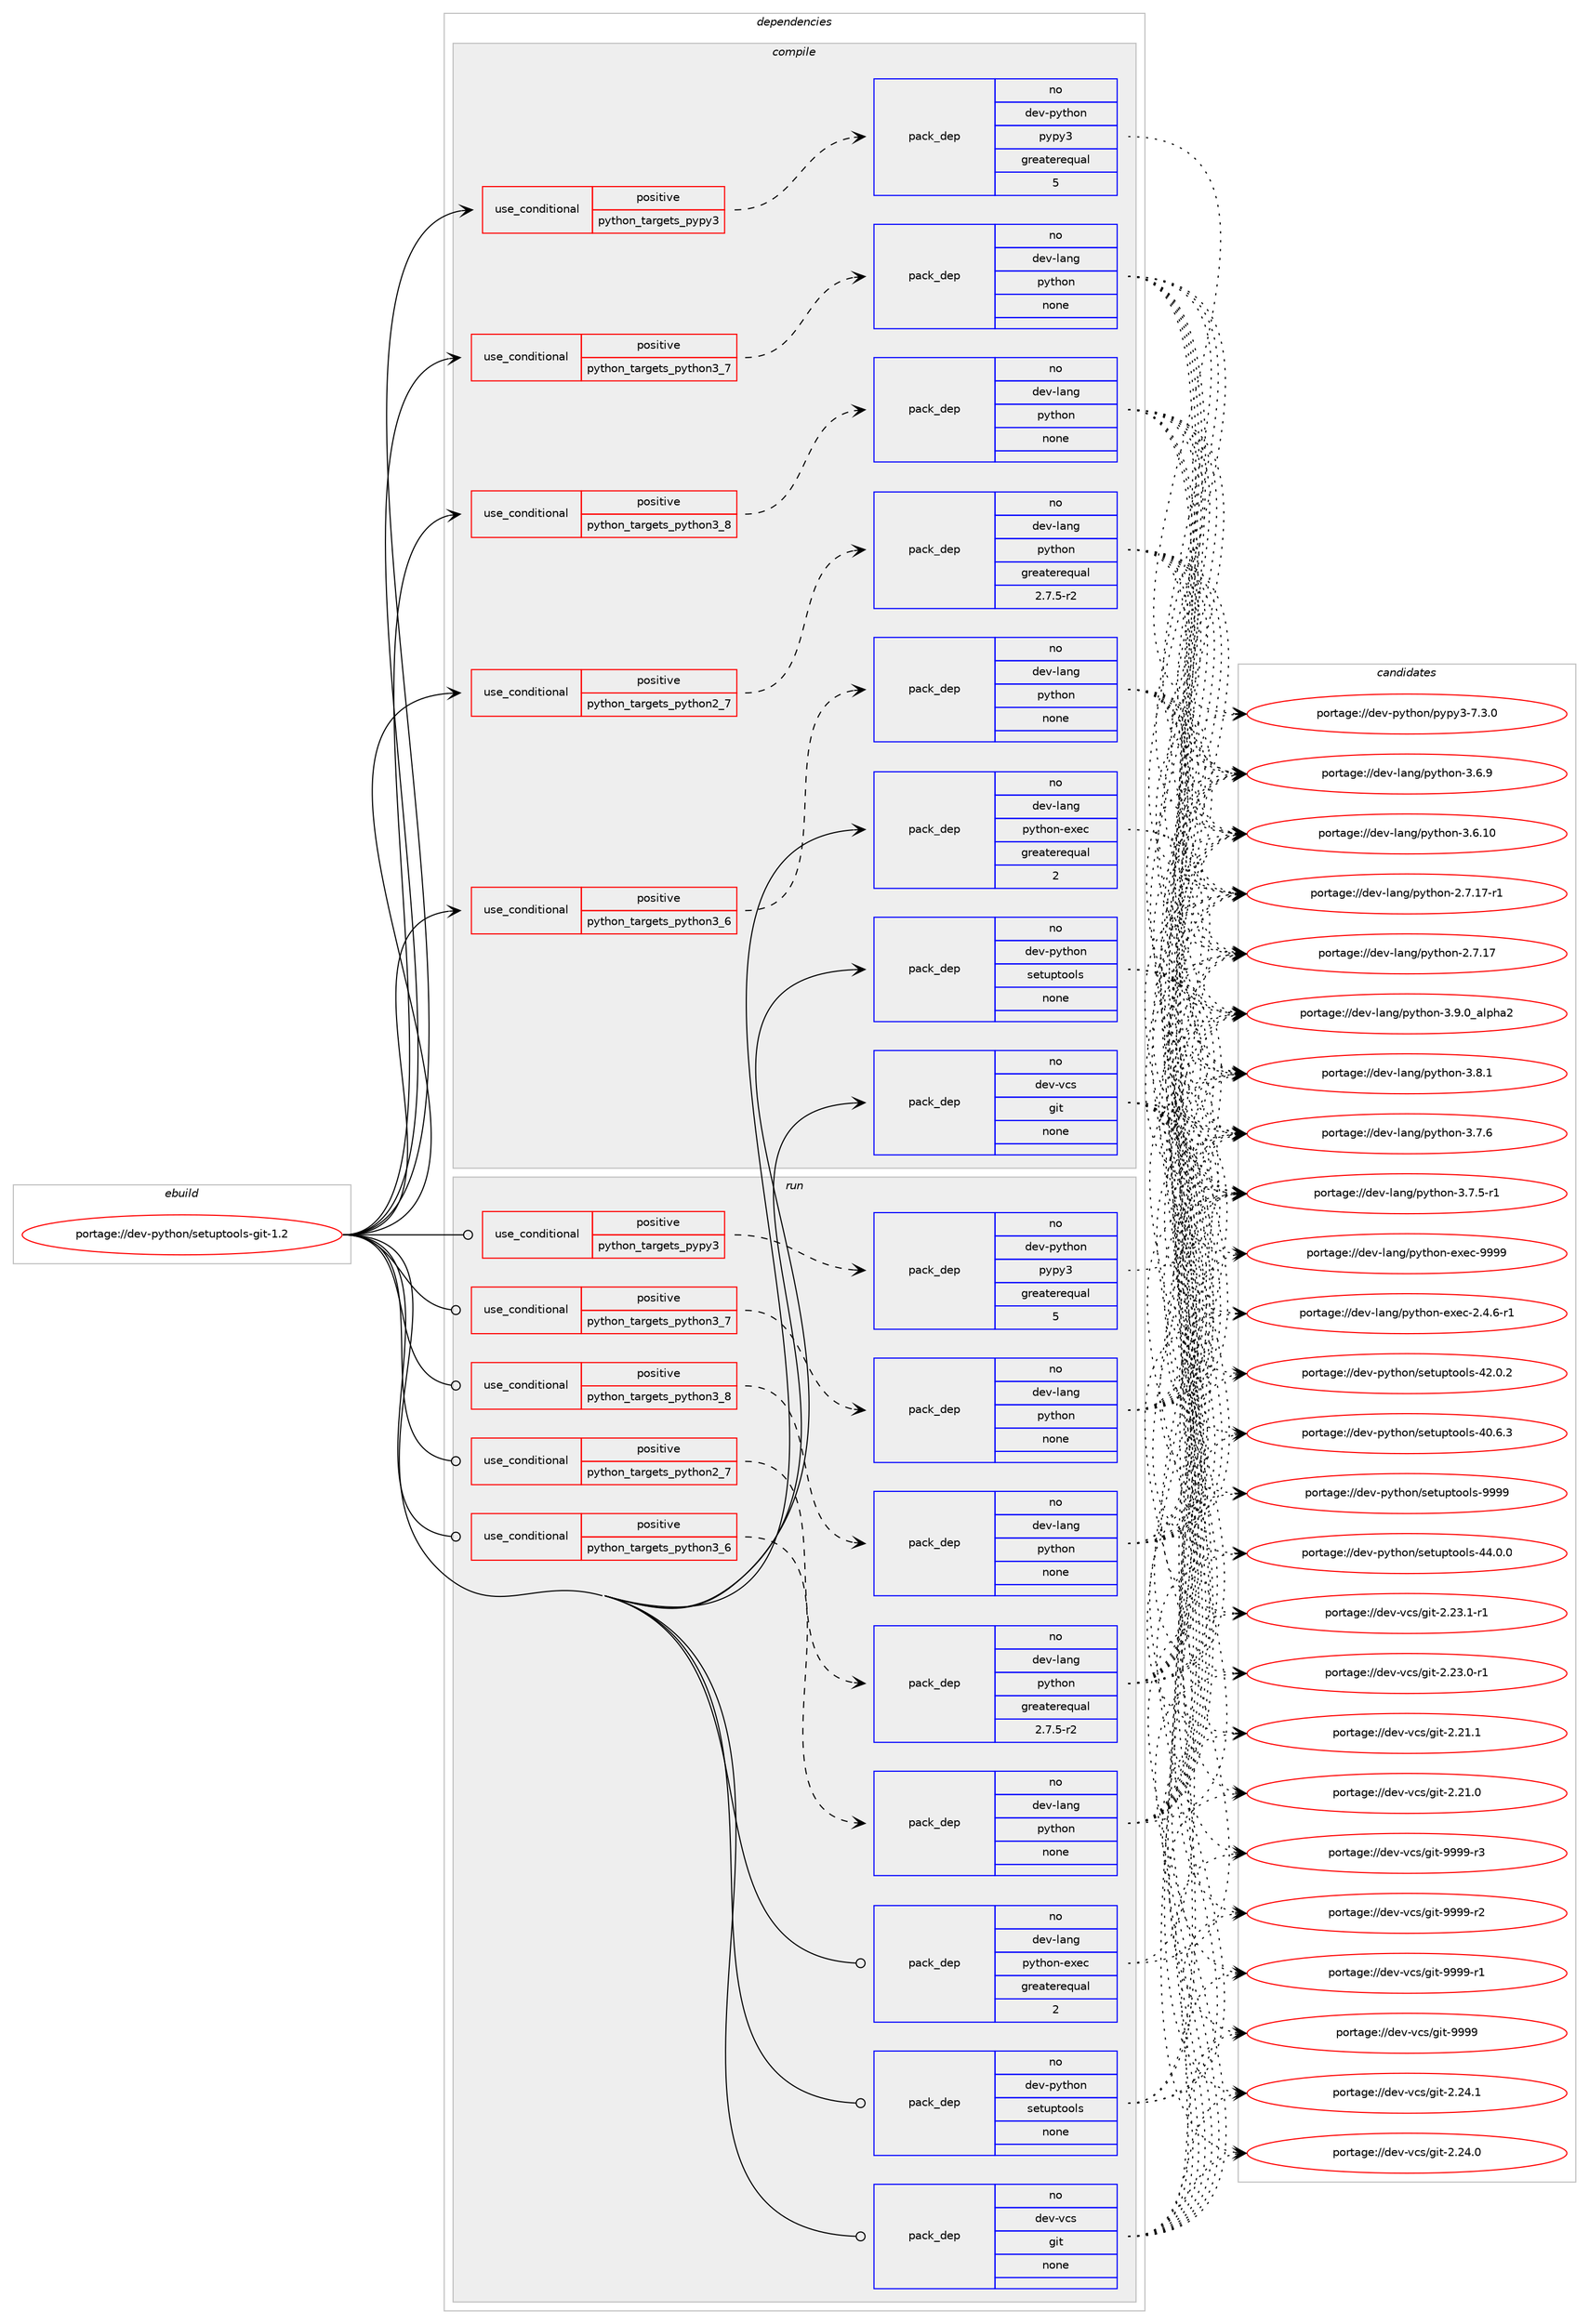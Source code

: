 digraph prolog {

# *************
# Graph options
# *************

newrank=true;
concentrate=true;
compound=true;
graph [rankdir=LR,fontname=Helvetica,fontsize=10,ranksep=1.5];#, ranksep=2.5, nodesep=0.2];
edge  [arrowhead=vee];
node  [fontname=Helvetica,fontsize=10];

# **********
# The ebuild
# **********

subgraph cluster_leftcol {
color=gray;
label=<<i>ebuild</i>>;
id [label="portage://dev-python/setuptools-git-1.2", color=red, width=4, href="../dev-python/setuptools-git-1.2.svg"];
}

# ****************
# The dependencies
# ****************

subgraph cluster_midcol {
color=gray;
label=<<i>dependencies</i>>;
subgraph cluster_compile {
fillcolor="#eeeeee";
style=filled;
label=<<i>compile</i>>;
subgraph cond106112 {
dependency426227 [label=<<TABLE BORDER="0" CELLBORDER="1" CELLSPACING="0" CELLPADDING="4"><TR><TD ROWSPAN="3" CELLPADDING="10">use_conditional</TD></TR><TR><TD>positive</TD></TR><TR><TD>python_targets_pypy3</TD></TR></TABLE>>, shape=none, color=red];
subgraph pack315217 {
dependency426228 [label=<<TABLE BORDER="0" CELLBORDER="1" CELLSPACING="0" CELLPADDING="4" WIDTH="220"><TR><TD ROWSPAN="6" CELLPADDING="30">pack_dep</TD></TR><TR><TD WIDTH="110">no</TD></TR><TR><TD>dev-python</TD></TR><TR><TD>pypy3</TD></TR><TR><TD>greaterequal</TD></TR><TR><TD>5</TD></TR></TABLE>>, shape=none, color=blue];
}
dependency426227:e -> dependency426228:w [weight=20,style="dashed",arrowhead="vee"];
}
id:e -> dependency426227:w [weight=20,style="solid",arrowhead="vee"];
subgraph cond106113 {
dependency426229 [label=<<TABLE BORDER="0" CELLBORDER="1" CELLSPACING="0" CELLPADDING="4"><TR><TD ROWSPAN="3" CELLPADDING="10">use_conditional</TD></TR><TR><TD>positive</TD></TR><TR><TD>python_targets_python2_7</TD></TR></TABLE>>, shape=none, color=red];
subgraph pack315218 {
dependency426230 [label=<<TABLE BORDER="0" CELLBORDER="1" CELLSPACING="0" CELLPADDING="4" WIDTH="220"><TR><TD ROWSPAN="6" CELLPADDING="30">pack_dep</TD></TR><TR><TD WIDTH="110">no</TD></TR><TR><TD>dev-lang</TD></TR><TR><TD>python</TD></TR><TR><TD>greaterequal</TD></TR><TR><TD>2.7.5-r2</TD></TR></TABLE>>, shape=none, color=blue];
}
dependency426229:e -> dependency426230:w [weight=20,style="dashed",arrowhead="vee"];
}
id:e -> dependency426229:w [weight=20,style="solid",arrowhead="vee"];
subgraph cond106114 {
dependency426231 [label=<<TABLE BORDER="0" CELLBORDER="1" CELLSPACING="0" CELLPADDING="4"><TR><TD ROWSPAN="3" CELLPADDING="10">use_conditional</TD></TR><TR><TD>positive</TD></TR><TR><TD>python_targets_python3_6</TD></TR></TABLE>>, shape=none, color=red];
subgraph pack315219 {
dependency426232 [label=<<TABLE BORDER="0" CELLBORDER="1" CELLSPACING="0" CELLPADDING="4" WIDTH="220"><TR><TD ROWSPAN="6" CELLPADDING="30">pack_dep</TD></TR><TR><TD WIDTH="110">no</TD></TR><TR><TD>dev-lang</TD></TR><TR><TD>python</TD></TR><TR><TD>none</TD></TR><TR><TD></TD></TR></TABLE>>, shape=none, color=blue];
}
dependency426231:e -> dependency426232:w [weight=20,style="dashed",arrowhead="vee"];
}
id:e -> dependency426231:w [weight=20,style="solid",arrowhead="vee"];
subgraph cond106115 {
dependency426233 [label=<<TABLE BORDER="0" CELLBORDER="1" CELLSPACING="0" CELLPADDING="4"><TR><TD ROWSPAN="3" CELLPADDING="10">use_conditional</TD></TR><TR><TD>positive</TD></TR><TR><TD>python_targets_python3_7</TD></TR></TABLE>>, shape=none, color=red];
subgraph pack315220 {
dependency426234 [label=<<TABLE BORDER="0" CELLBORDER="1" CELLSPACING="0" CELLPADDING="4" WIDTH="220"><TR><TD ROWSPAN="6" CELLPADDING="30">pack_dep</TD></TR><TR><TD WIDTH="110">no</TD></TR><TR><TD>dev-lang</TD></TR><TR><TD>python</TD></TR><TR><TD>none</TD></TR><TR><TD></TD></TR></TABLE>>, shape=none, color=blue];
}
dependency426233:e -> dependency426234:w [weight=20,style="dashed",arrowhead="vee"];
}
id:e -> dependency426233:w [weight=20,style="solid",arrowhead="vee"];
subgraph cond106116 {
dependency426235 [label=<<TABLE BORDER="0" CELLBORDER="1" CELLSPACING="0" CELLPADDING="4"><TR><TD ROWSPAN="3" CELLPADDING="10">use_conditional</TD></TR><TR><TD>positive</TD></TR><TR><TD>python_targets_python3_8</TD></TR></TABLE>>, shape=none, color=red];
subgraph pack315221 {
dependency426236 [label=<<TABLE BORDER="0" CELLBORDER="1" CELLSPACING="0" CELLPADDING="4" WIDTH="220"><TR><TD ROWSPAN="6" CELLPADDING="30">pack_dep</TD></TR><TR><TD WIDTH="110">no</TD></TR><TR><TD>dev-lang</TD></TR><TR><TD>python</TD></TR><TR><TD>none</TD></TR><TR><TD></TD></TR></TABLE>>, shape=none, color=blue];
}
dependency426235:e -> dependency426236:w [weight=20,style="dashed",arrowhead="vee"];
}
id:e -> dependency426235:w [weight=20,style="solid",arrowhead="vee"];
subgraph pack315222 {
dependency426237 [label=<<TABLE BORDER="0" CELLBORDER="1" CELLSPACING="0" CELLPADDING="4" WIDTH="220"><TR><TD ROWSPAN="6" CELLPADDING="30">pack_dep</TD></TR><TR><TD WIDTH="110">no</TD></TR><TR><TD>dev-lang</TD></TR><TR><TD>python-exec</TD></TR><TR><TD>greaterequal</TD></TR><TR><TD>2</TD></TR></TABLE>>, shape=none, color=blue];
}
id:e -> dependency426237:w [weight=20,style="solid",arrowhead="vee"];
subgraph pack315223 {
dependency426238 [label=<<TABLE BORDER="0" CELLBORDER="1" CELLSPACING="0" CELLPADDING="4" WIDTH="220"><TR><TD ROWSPAN="6" CELLPADDING="30">pack_dep</TD></TR><TR><TD WIDTH="110">no</TD></TR><TR><TD>dev-python</TD></TR><TR><TD>setuptools</TD></TR><TR><TD>none</TD></TR><TR><TD></TD></TR></TABLE>>, shape=none, color=blue];
}
id:e -> dependency426238:w [weight=20,style="solid",arrowhead="vee"];
subgraph pack315224 {
dependency426239 [label=<<TABLE BORDER="0" CELLBORDER="1" CELLSPACING="0" CELLPADDING="4" WIDTH="220"><TR><TD ROWSPAN="6" CELLPADDING="30">pack_dep</TD></TR><TR><TD WIDTH="110">no</TD></TR><TR><TD>dev-vcs</TD></TR><TR><TD>git</TD></TR><TR><TD>none</TD></TR><TR><TD></TD></TR></TABLE>>, shape=none, color=blue];
}
id:e -> dependency426239:w [weight=20,style="solid",arrowhead="vee"];
}
subgraph cluster_compileandrun {
fillcolor="#eeeeee";
style=filled;
label=<<i>compile and run</i>>;
}
subgraph cluster_run {
fillcolor="#eeeeee";
style=filled;
label=<<i>run</i>>;
subgraph cond106117 {
dependency426240 [label=<<TABLE BORDER="0" CELLBORDER="1" CELLSPACING="0" CELLPADDING="4"><TR><TD ROWSPAN="3" CELLPADDING="10">use_conditional</TD></TR><TR><TD>positive</TD></TR><TR><TD>python_targets_pypy3</TD></TR></TABLE>>, shape=none, color=red];
subgraph pack315225 {
dependency426241 [label=<<TABLE BORDER="0" CELLBORDER="1" CELLSPACING="0" CELLPADDING="4" WIDTH="220"><TR><TD ROWSPAN="6" CELLPADDING="30">pack_dep</TD></TR><TR><TD WIDTH="110">no</TD></TR><TR><TD>dev-python</TD></TR><TR><TD>pypy3</TD></TR><TR><TD>greaterequal</TD></TR><TR><TD>5</TD></TR></TABLE>>, shape=none, color=blue];
}
dependency426240:e -> dependency426241:w [weight=20,style="dashed",arrowhead="vee"];
}
id:e -> dependency426240:w [weight=20,style="solid",arrowhead="odot"];
subgraph cond106118 {
dependency426242 [label=<<TABLE BORDER="0" CELLBORDER="1" CELLSPACING="0" CELLPADDING="4"><TR><TD ROWSPAN="3" CELLPADDING="10">use_conditional</TD></TR><TR><TD>positive</TD></TR><TR><TD>python_targets_python2_7</TD></TR></TABLE>>, shape=none, color=red];
subgraph pack315226 {
dependency426243 [label=<<TABLE BORDER="0" CELLBORDER="1" CELLSPACING="0" CELLPADDING="4" WIDTH="220"><TR><TD ROWSPAN="6" CELLPADDING="30">pack_dep</TD></TR><TR><TD WIDTH="110">no</TD></TR><TR><TD>dev-lang</TD></TR><TR><TD>python</TD></TR><TR><TD>greaterequal</TD></TR><TR><TD>2.7.5-r2</TD></TR></TABLE>>, shape=none, color=blue];
}
dependency426242:e -> dependency426243:w [weight=20,style="dashed",arrowhead="vee"];
}
id:e -> dependency426242:w [weight=20,style="solid",arrowhead="odot"];
subgraph cond106119 {
dependency426244 [label=<<TABLE BORDER="0" CELLBORDER="1" CELLSPACING="0" CELLPADDING="4"><TR><TD ROWSPAN="3" CELLPADDING="10">use_conditional</TD></TR><TR><TD>positive</TD></TR><TR><TD>python_targets_python3_6</TD></TR></TABLE>>, shape=none, color=red];
subgraph pack315227 {
dependency426245 [label=<<TABLE BORDER="0" CELLBORDER="1" CELLSPACING="0" CELLPADDING="4" WIDTH="220"><TR><TD ROWSPAN="6" CELLPADDING="30">pack_dep</TD></TR><TR><TD WIDTH="110">no</TD></TR><TR><TD>dev-lang</TD></TR><TR><TD>python</TD></TR><TR><TD>none</TD></TR><TR><TD></TD></TR></TABLE>>, shape=none, color=blue];
}
dependency426244:e -> dependency426245:w [weight=20,style="dashed",arrowhead="vee"];
}
id:e -> dependency426244:w [weight=20,style="solid",arrowhead="odot"];
subgraph cond106120 {
dependency426246 [label=<<TABLE BORDER="0" CELLBORDER="1" CELLSPACING="0" CELLPADDING="4"><TR><TD ROWSPAN="3" CELLPADDING="10">use_conditional</TD></TR><TR><TD>positive</TD></TR><TR><TD>python_targets_python3_7</TD></TR></TABLE>>, shape=none, color=red];
subgraph pack315228 {
dependency426247 [label=<<TABLE BORDER="0" CELLBORDER="1" CELLSPACING="0" CELLPADDING="4" WIDTH="220"><TR><TD ROWSPAN="6" CELLPADDING="30">pack_dep</TD></TR><TR><TD WIDTH="110">no</TD></TR><TR><TD>dev-lang</TD></TR><TR><TD>python</TD></TR><TR><TD>none</TD></TR><TR><TD></TD></TR></TABLE>>, shape=none, color=blue];
}
dependency426246:e -> dependency426247:w [weight=20,style="dashed",arrowhead="vee"];
}
id:e -> dependency426246:w [weight=20,style="solid",arrowhead="odot"];
subgraph cond106121 {
dependency426248 [label=<<TABLE BORDER="0" CELLBORDER="1" CELLSPACING="0" CELLPADDING="4"><TR><TD ROWSPAN="3" CELLPADDING="10">use_conditional</TD></TR><TR><TD>positive</TD></TR><TR><TD>python_targets_python3_8</TD></TR></TABLE>>, shape=none, color=red];
subgraph pack315229 {
dependency426249 [label=<<TABLE BORDER="0" CELLBORDER="1" CELLSPACING="0" CELLPADDING="4" WIDTH="220"><TR><TD ROWSPAN="6" CELLPADDING="30">pack_dep</TD></TR><TR><TD WIDTH="110">no</TD></TR><TR><TD>dev-lang</TD></TR><TR><TD>python</TD></TR><TR><TD>none</TD></TR><TR><TD></TD></TR></TABLE>>, shape=none, color=blue];
}
dependency426248:e -> dependency426249:w [weight=20,style="dashed",arrowhead="vee"];
}
id:e -> dependency426248:w [weight=20,style="solid",arrowhead="odot"];
subgraph pack315230 {
dependency426250 [label=<<TABLE BORDER="0" CELLBORDER="1" CELLSPACING="0" CELLPADDING="4" WIDTH="220"><TR><TD ROWSPAN="6" CELLPADDING="30">pack_dep</TD></TR><TR><TD WIDTH="110">no</TD></TR><TR><TD>dev-lang</TD></TR><TR><TD>python-exec</TD></TR><TR><TD>greaterequal</TD></TR><TR><TD>2</TD></TR></TABLE>>, shape=none, color=blue];
}
id:e -> dependency426250:w [weight=20,style="solid",arrowhead="odot"];
subgraph pack315231 {
dependency426251 [label=<<TABLE BORDER="0" CELLBORDER="1" CELLSPACING="0" CELLPADDING="4" WIDTH="220"><TR><TD ROWSPAN="6" CELLPADDING="30">pack_dep</TD></TR><TR><TD WIDTH="110">no</TD></TR><TR><TD>dev-python</TD></TR><TR><TD>setuptools</TD></TR><TR><TD>none</TD></TR><TR><TD></TD></TR></TABLE>>, shape=none, color=blue];
}
id:e -> dependency426251:w [weight=20,style="solid",arrowhead="odot"];
subgraph pack315232 {
dependency426252 [label=<<TABLE BORDER="0" CELLBORDER="1" CELLSPACING="0" CELLPADDING="4" WIDTH="220"><TR><TD ROWSPAN="6" CELLPADDING="30">pack_dep</TD></TR><TR><TD WIDTH="110">no</TD></TR><TR><TD>dev-vcs</TD></TR><TR><TD>git</TD></TR><TR><TD>none</TD></TR><TR><TD></TD></TR></TABLE>>, shape=none, color=blue];
}
id:e -> dependency426252:w [weight=20,style="solid",arrowhead="odot"];
}
}

# **************
# The candidates
# **************

subgraph cluster_choices {
rank=same;
color=gray;
label=<<i>candidates</i>>;

subgraph choice315217 {
color=black;
nodesep=1;
choice100101118451121211161041111104711212111212151455546514648 [label="portage://dev-python/pypy3-7.3.0", color=red, width=4,href="../dev-python/pypy3-7.3.0.svg"];
dependency426228:e -> choice100101118451121211161041111104711212111212151455546514648:w [style=dotted,weight="100"];
}
subgraph choice315218 {
color=black;
nodesep=1;
choice10010111845108971101034711212111610411111045514657464895971081121049750 [label="portage://dev-lang/python-3.9.0_alpha2", color=red, width=4,href="../dev-lang/python-3.9.0_alpha2.svg"];
choice100101118451089711010347112121116104111110455146564649 [label="portage://dev-lang/python-3.8.1", color=red, width=4,href="../dev-lang/python-3.8.1.svg"];
choice100101118451089711010347112121116104111110455146554654 [label="portage://dev-lang/python-3.7.6", color=red, width=4,href="../dev-lang/python-3.7.6.svg"];
choice1001011184510897110103471121211161041111104551465546534511449 [label="portage://dev-lang/python-3.7.5-r1", color=red, width=4,href="../dev-lang/python-3.7.5-r1.svg"];
choice100101118451089711010347112121116104111110455146544657 [label="portage://dev-lang/python-3.6.9", color=red, width=4,href="../dev-lang/python-3.6.9.svg"];
choice10010111845108971101034711212111610411111045514654464948 [label="portage://dev-lang/python-3.6.10", color=red, width=4,href="../dev-lang/python-3.6.10.svg"];
choice100101118451089711010347112121116104111110455046554649554511449 [label="portage://dev-lang/python-2.7.17-r1", color=red, width=4,href="../dev-lang/python-2.7.17-r1.svg"];
choice10010111845108971101034711212111610411111045504655464955 [label="portage://dev-lang/python-2.7.17", color=red, width=4,href="../dev-lang/python-2.7.17.svg"];
dependency426230:e -> choice10010111845108971101034711212111610411111045514657464895971081121049750:w [style=dotted,weight="100"];
dependency426230:e -> choice100101118451089711010347112121116104111110455146564649:w [style=dotted,weight="100"];
dependency426230:e -> choice100101118451089711010347112121116104111110455146554654:w [style=dotted,weight="100"];
dependency426230:e -> choice1001011184510897110103471121211161041111104551465546534511449:w [style=dotted,weight="100"];
dependency426230:e -> choice100101118451089711010347112121116104111110455146544657:w [style=dotted,weight="100"];
dependency426230:e -> choice10010111845108971101034711212111610411111045514654464948:w [style=dotted,weight="100"];
dependency426230:e -> choice100101118451089711010347112121116104111110455046554649554511449:w [style=dotted,weight="100"];
dependency426230:e -> choice10010111845108971101034711212111610411111045504655464955:w [style=dotted,weight="100"];
}
subgraph choice315219 {
color=black;
nodesep=1;
choice10010111845108971101034711212111610411111045514657464895971081121049750 [label="portage://dev-lang/python-3.9.0_alpha2", color=red, width=4,href="../dev-lang/python-3.9.0_alpha2.svg"];
choice100101118451089711010347112121116104111110455146564649 [label="portage://dev-lang/python-3.8.1", color=red, width=4,href="../dev-lang/python-3.8.1.svg"];
choice100101118451089711010347112121116104111110455146554654 [label="portage://dev-lang/python-3.7.6", color=red, width=4,href="../dev-lang/python-3.7.6.svg"];
choice1001011184510897110103471121211161041111104551465546534511449 [label="portage://dev-lang/python-3.7.5-r1", color=red, width=4,href="../dev-lang/python-3.7.5-r1.svg"];
choice100101118451089711010347112121116104111110455146544657 [label="portage://dev-lang/python-3.6.9", color=red, width=4,href="../dev-lang/python-3.6.9.svg"];
choice10010111845108971101034711212111610411111045514654464948 [label="portage://dev-lang/python-3.6.10", color=red, width=4,href="../dev-lang/python-3.6.10.svg"];
choice100101118451089711010347112121116104111110455046554649554511449 [label="portage://dev-lang/python-2.7.17-r1", color=red, width=4,href="../dev-lang/python-2.7.17-r1.svg"];
choice10010111845108971101034711212111610411111045504655464955 [label="portage://dev-lang/python-2.7.17", color=red, width=4,href="../dev-lang/python-2.7.17.svg"];
dependency426232:e -> choice10010111845108971101034711212111610411111045514657464895971081121049750:w [style=dotted,weight="100"];
dependency426232:e -> choice100101118451089711010347112121116104111110455146564649:w [style=dotted,weight="100"];
dependency426232:e -> choice100101118451089711010347112121116104111110455146554654:w [style=dotted,weight="100"];
dependency426232:e -> choice1001011184510897110103471121211161041111104551465546534511449:w [style=dotted,weight="100"];
dependency426232:e -> choice100101118451089711010347112121116104111110455146544657:w [style=dotted,weight="100"];
dependency426232:e -> choice10010111845108971101034711212111610411111045514654464948:w [style=dotted,weight="100"];
dependency426232:e -> choice100101118451089711010347112121116104111110455046554649554511449:w [style=dotted,weight="100"];
dependency426232:e -> choice10010111845108971101034711212111610411111045504655464955:w [style=dotted,weight="100"];
}
subgraph choice315220 {
color=black;
nodesep=1;
choice10010111845108971101034711212111610411111045514657464895971081121049750 [label="portage://dev-lang/python-3.9.0_alpha2", color=red, width=4,href="../dev-lang/python-3.9.0_alpha2.svg"];
choice100101118451089711010347112121116104111110455146564649 [label="portage://dev-lang/python-3.8.1", color=red, width=4,href="../dev-lang/python-3.8.1.svg"];
choice100101118451089711010347112121116104111110455146554654 [label="portage://dev-lang/python-3.7.6", color=red, width=4,href="../dev-lang/python-3.7.6.svg"];
choice1001011184510897110103471121211161041111104551465546534511449 [label="portage://dev-lang/python-3.7.5-r1", color=red, width=4,href="../dev-lang/python-3.7.5-r1.svg"];
choice100101118451089711010347112121116104111110455146544657 [label="portage://dev-lang/python-3.6.9", color=red, width=4,href="../dev-lang/python-3.6.9.svg"];
choice10010111845108971101034711212111610411111045514654464948 [label="portage://dev-lang/python-3.6.10", color=red, width=4,href="../dev-lang/python-3.6.10.svg"];
choice100101118451089711010347112121116104111110455046554649554511449 [label="portage://dev-lang/python-2.7.17-r1", color=red, width=4,href="../dev-lang/python-2.7.17-r1.svg"];
choice10010111845108971101034711212111610411111045504655464955 [label="portage://dev-lang/python-2.7.17", color=red, width=4,href="../dev-lang/python-2.7.17.svg"];
dependency426234:e -> choice10010111845108971101034711212111610411111045514657464895971081121049750:w [style=dotted,weight="100"];
dependency426234:e -> choice100101118451089711010347112121116104111110455146564649:w [style=dotted,weight="100"];
dependency426234:e -> choice100101118451089711010347112121116104111110455146554654:w [style=dotted,weight="100"];
dependency426234:e -> choice1001011184510897110103471121211161041111104551465546534511449:w [style=dotted,weight="100"];
dependency426234:e -> choice100101118451089711010347112121116104111110455146544657:w [style=dotted,weight="100"];
dependency426234:e -> choice10010111845108971101034711212111610411111045514654464948:w [style=dotted,weight="100"];
dependency426234:e -> choice100101118451089711010347112121116104111110455046554649554511449:w [style=dotted,weight="100"];
dependency426234:e -> choice10010111845108971101034711212111610411111045504655464955:w [style=dotted,weight="100"];
}
subgraph choice315221 {
color=black;
nodesep=1;
choice10010111845108971101034711212111610411111045514657464895971081121049750 [label="portage://dev-lang/python-3.9.0_alpha2", color=red, width=4,href="../dev-lang/python-3.9.0_alpha2.svg"];
choice100101118451089711010347112121116104111110455146564649 [label="portage://dev-lang/python-3.8.1", color=red, width=4,href="../dev-lang/python-3.8.1.svg"];
choice100101118451089711010347112121116104111110455146554654 [label="portage://dev-lang/python-3.7.6", color=red, width=4,href="../dev-lang/python-3.7.6.svg"];
choice1001011184510897110103471121211161041111104551465546534511449 [label="portage://dev-lang/python-3.7.5-r1", color=red, width=4,href="../dev-lang/python-3.7.5-r1.svg"];
choice100101118451089711010347112121116104111110455146544657 [label="portage://dev-lang/python-3.6.9", color=red, width=4,href="../dev-lang/python-3.6.9.svg"];
choice10010111845108971101034711212111610411111045514654464948 [label="portage://dev-lang/python-3.6.10", color=red, width=4,href="../dev-lang/python-3.6.10.svg"];
choice100101118451089711010347112121116104111110455046554649554511449 [label="portage://dev-lang/python-2.7.17-r1", color=red, width=4,href="../dev-lang/python-2.7.17-r1.svg"];
choice10010111845108971101034711212111610411111045504655464955 [label="portage://dev-lang/python-2.7.17", color=red, width=4,href="../dev-lang/python-2.7.17.svg"];
dependency426236:e -> choice10010111845108971101034711212111610411111045514657464895971081121049750:w [style=dotted,weight="100"];
dependency426236:e -> choice100101118451089711010347112121116104111110455146564649:w [style=dotted,weight="100"];
dependency426236:e -> choice100101118451089711010347112121116104111110455146554654:w [style=dotted,weight="100"];
dependency426236:e -> choice1001011184510897110103471121211161041111104551465546534511449:w [style=dotted,weight="100"];
dependency426236:e -> choice100101118451089711010347112121116104111110455146544657:w [style=dotted,weight="100"];
dependency426236:e -> choice10010111845108971101034711212111610411111045514654464948:w [style=dotted,weight="100"];
dependency426236:e -> choice100101118451089711010347112121116104111110455046554649554511449:w [style=dotted,weight="100"];
dependency426236:e -> choice10010111845108971101034711212111610411111045504655464955:w [style=dotted,weight="100"];
}
subgraph choice315222 {
color=black;
nodesep=1;
choice10010111845108971101034711212111610411111045101120101994557575757 [label="portage://dev-lang/python-exec-9999", color=red, width=4,href="../dev-lang/python-exec-9999.svg"];
choice10010111845108971101034711212111610411111045101120101994550465246544511449 [label="portage://dev-lang/python-exec-2.4.6-r1", color=red, width=4,href="../dev-lang/python-exec-2.4.6-r1.svg"];
dependency426237:e -> choice10010111845108971101034711212111610411111045101120101994557575757:w [style=dotted,weight="100"];
dependency426237:e -> choice10010111845108971101034711212111610411111045101120101994550465246544511449:w [style=dotted,weight="100"];
}
subgraph choice315223 {
color=black;
nodesep=1;
choice10010111845112121116104111110471151011161171121161111111081154557575757 [label="portage://dev-python/setuptools-9999", color=red, width=4,href="../dev-python/setuptools-9999.svg"];
choice100101118451121211161041111104711510111611711211611111110811545525246484648 [label="portage://dev-python/setuptools-44.0.0", color=red, width=4,href="../dev-python/setuptools-44.0.0.svg"];
choice100101118451121211161041111104711510111611711211611111110811545525046484650 [label="portage://dev-python/setuptools-42.0.2", color=red, width=4,href="../dev-python/setuptools-42.0.2.svg"];
choice100101118451121211161041111104711510111611711211611111110811545524846544651 [label="portage://dev-python/setuptools-40.6.3", color=red, width=4,href="../dev-python/setuptools-40.6.3.svg"];
dependency426238:e -> choice10010111845112121116104111110471151011161171121161111111081154557575757:w [style=dotted,weight="100"];
dependency426238:e -> choice100101118451121211161041111104711510111611711211611111110811545525246484648:w [style=dotted,weight="100"];
dependency426238:e -> choice100101118451121211161041111104711510111611711211611111110811545525046484650:w [style=dotted,weight="100"];
dependency426238:e -> choice100101118451121211161041111104711510111611711211611111110811545524846544651:w [style=dotted,weight="100"];
}
subgraph choice315224 {
color=black;
nodesep=1;
choice10010111845118991154710310511645575757574511451 [label="portage://dev-vcs/git-9999-r3", color=red, width=4,href="../dev-vcs/git-9999-r3.svg"];
choice10010111845118991154710310511645575757574511450 [label="portage://dev-vcs/git-9999-r2", color=red, width=4,href="../dev-vcs/git-9999-r2.svg"];
choice10010111845118991154710310511645575757574511449 [label="portage://dev-vcs/git-9999-r1", color=red, width=4,href="../dev-vcs/git-9999-r1.svg"];
choice1001011184511899115471031051164557575757 [label="portage://dev-vcs/git-9999", color=red, width=4,href="../dev-vcs/git-9999.svg"];
choice10010111845118991154710310511645504650524649 [label="portage://dev-vcs/git-2.24.1", color=red, width=4,href="../dev-vcs/git-2.24.1.svg"];
choice10010111845118991154710310511645504650524648 [label="portage://dev-vcs/git-2.24.0", color=red, width=4,href="../dev-vcs/git-2.24.0.svg"];
choice100101118451189911547103105116455046505146494511449 [label="portage://dev-vcs/git-2.23.1-r1", color=red, width=4,href="../dev-vcs/git-2.23.1-r1.svg"];
choice100101118451189911547103105116455046505146484511449 [label="portage://dev-vcs/git-2.23.0-r1", color=red, width=4,href="../dev-vcs/git-2.23.0-r1.svg"];
choice10010111845118991154710310511645504650494649 [label="portage://dev-vcs/git-2.21.1", color=red, width=4,href="../dev-vcs/git-2.21.1.svg"];
choice10010111845118991154710310511645504650494648 [label="portage://dev-vcs/git-2.21.0", color=red, width=4,href="../dev-vcs/git-2.21.0.svg"];
dependency426239:e -> choice10010111845118991154710310511645575757574511451:w [style=dotted,weight="100"];
dependency426239:e -> choice10010111845118991154710310511645575757574511450:w [style=dotted,weight="100"];
dependency426239:e -> choice10010111845118991154710310511645575757574511449:w [style=dotted,weight="100"];
dependency426239:e -> choice1001011184511899115471031051164557575757:w [style=dotted,weight="100"];
dependency426239:e -> choice10010111845118991154710310511645504650524649:w [style=dotted,weight="100"];
dependency426239:e -> choice10010111845118991154710310511645504650524648:w [style=dotted,weight="100"];
dependency426239:e -> choice100101118451189911547103105116455046505146494511449:w [style=dotted,weight="100"];
dependency426239:e -> choice100101118451189911547103105116455046505146484511449:w [style=dotted,weight="100"];
dependency426239:e -> choice10010111845118991154710310511645504650494649:w [style=dotted,weight="100"];
dependency426239:e -> choice10010111845118991154710310511645504650494648:w [style=dotted,weight="100"];
}
subgraph choice315225 {
color=black;
nodesep=1;
choice100101118451121211161041111104711212111212151455546514648 [label="portage://dev-python/pypy3-7.3.0", color=red, width=4,href="../dev-python/pypy3-7.3.0.svg"];
dependency426241:e -> choice100101118451121211161041111104711212111212151455546514648:w [style=dotted,weight="100"];
}
subgraph choice315226 {
color=black;
nodesep=1;
choice10010111845108971101034711212111610411111045514657464895971081121049750 [label="portage://dev-lang/python-3.9.0_alpha2", color=red, width=4,href="../dev-lang/python-3.9.0_alpha2.svg"];
choice100101118451089711010347112121116104111110455146564649 [label="portage://dev-lang/python-3.8.1", color=red, width=4,href="../dev-lang/python-3.8.1.svg"];
choice100101118451089711010347112121116104111110455146554654 [label="portage://dev-lang/python-3.7.6", color=red, width=4,href="../dev-lang/python-3.7.6.svg"];
choice1001011184510897110103471121211161041111104551465546534511449 [label="portage://dev-lang/python-3.7.5-r1", color=red, width=4,href="../dev-lang/python-3.7.5-r1.svg"];
choice100101118451089711010347112121116104111110455146544657 [label="portage://dev-lang/python-3.6.9", color=red, width=4,href="../dev-lang/python-3.6.9.svg"];
choice10010111845108971101034711212111610411111045514654464948 [label="portage://dev-lang/python-3.6.10", color=red, width=4,href="../dev-lang/python-3.6.10.svg"];
choice100101118451089711010347112121116104111110455046554649554511449 [label="portage://dev-lang/python-2.7.17-r1", color=red, width=4,href="../dev-lang/python-2.7.17-r1.svg"];
choice10010111845108971101034711212111610411111045504655464955 [label="portage://dev-lang/python-2.7.17", color=red, width=4,href="../dev-lang/python-2.7.17.svg"];
dependency426243:e -> choice10010111845108971101034711212111610411111045514657464895971081121049750:w [style=dotted,weight="100"];
dependency426243:e -> choice100101118451089711010347112121116104111110455146564649:w [style=dotted,weight="100"];
dependency426243:e -> choice100101118451089711010347112121116104111110455146554654:w [style=dotted,weight="100"];
dependency426243:e -> choice1001011184510897110103471121211161041111104551465546534511449:w [style=dotted,weight="100"];
dependency426243:e -> choice100101118451089711010347112121116104111110455146544657:w [style=dotted,weight="100"];
dependency426243:e -> choice10010111845108971101034711212111610411111045514654464948:w [style=dotted,weight="100"];
dependency426243:e -> choice100101118451089711010347112121116104111110455046554649554511449:w [style=dotted,weight="100"];
dependency426243:e -> choice10010111845108971101034711212111610411111045504655464955:w [style=dotted,weight="100"];
}
subgraph choice315227 {
color=black;
nodesep=1;
choice10010111845108971101034711212111610411111045514657464895971081121049750 [label="portage://dev-lang/python-3.9.0_alpha2", color=red, width=4,href="../dev-lang/python-3.9.0_alpha2.svg"];
choice100101118451089711010347112121116104111110455146564649 [label="portage://dev-lang/python-3.8.1", color=red, width=4,href="../dev-lang/python-3.8.1.svg"];
choice100101118451089711010347112121116104111110455146554654 [label="portage://dev-lang/python-3.7.6", color=red, width=4,href="../dev-lang/python-3.7.6.svg"];
choice1001011184510897110103471121211161041111104551465546534511449 [label="portage://dev-lang/python-3.7.5-r1", color=red, width=4,href="../dev-lang/python-3.7.5-r1.svg"];
choice100101118451089711010347112121116104111110455146544657 [label="portage://dev-lang/python-3.6.9", color=red, width=4,href="../dev-lang/python-3.6.9.svg"];
choice10010111845108971101034711212111610411111045514654464948 [label="portage://dev-lang/python-3.6.10", color=red, width=4,href="../dev-lang/python-3.6.10.svg"];
choice100101118451089711010347112121116104111110455046554649554511449 [label="portage://dev-lang/python-2.7.17-r1", color=red, width=4,href="../dev-lang/python-2.7.17-r1.svg"];
choice10010111845108971101034711212111610411111045504655464955 [label="portage://dev-lang/python-2.7.17", color=red, width=4,href="../dev-lang/python-2.7.17.svg"];
dependency426245:e -> choice10010111845108971101034711212111610411111045514657464895971081121049750:w [style=dotted,weight="100"];
dependency426245:e -> choice100101118451089711010347112121116104111110455146564649:w [style=dotted,weight="100"];
dependency426245:e -> choice100101118451089711010347112121116104111110455146554654:w [style=dotted,weight="100"];
dependency426245:e -> choice1001011184510897110103471121211161041111104551465546534511449:w [style=dotted,weight="100"];
dependency426245:e -> choice100101118451089711010347112121116104111110455146544657:w [style=dotted,weight="100"];
dependency426245:e -> choice10010111845108971101034711212111610411111045514654464948:w [style=dotted,weight="100"];
dependency426245:e -> choice100101118451089711010347112121116104111110455046554649554511449:w [style=dotted,weight="100"];
dependency426245:e -> choice10010111845108971101034711212111610411111045504655464955:w [style=dotted,weight="100"];
}
subgraph choice315228 {
color=black;
nodesep=1;
choice10010111845108971101034711212111610411111045514657464895971081121049750 [label="portage://dev-lang/python-3.9.0_alpha2", color=red, width=4,href="../dev-lang/python-3.9.0_alpha2.svg"];
choice100101118451089711010347112121116104111110455146564649 [label="portage://dev-lang/python-3.8.1", color=red, width=4,href="../dev-lang/python-3.8.1.svg"];
choice100101118451089711010347112121116104111110455146554654 [label="portage://dev-lang/python-3.7.6", color=red, width=4,href="../dev-lang/python-3.7.6.svg"];
choice1001011184510897110103471121211161041111104551465546534511449 [label="portage://dev-lang/python-3.7.5-r1", color=red, width=4,href="../dev-lang/python-3.7.5-r1.svg"];
choice100101118451089711010347112121116104111110455146544657 [label="portage://dev-lang/python-3.6.9", color=red, width=4,href="../dev-lang/python-3.6.9.svg"];
choice10010111845108971101034711212111610411111045514654464948 [label="portage://dev-lang/python-3.6.10", color=red, width=4,href="../dev-lang/python-3.6.10.svg"];
choice100101118451089711010347112121116104111110455046554649554511449 [label="portage://dev-lang/python-2.7.17-r1", color=red, width=4,href="../dev-lang/python-2.7.17-r1.svg"];
choice10010111845108971101034711212111610411111045504655464955 [label="portage://dev-lang/python-2.7.17", color=red, width=4,href="../dev-lang/python-2.7.17.svg"];
dependency426247:e -> choice10010111845108971101034711212111610411111045514657464895971081121049750:w [style=dotted,weight="100"];
dependency426247:e -> choice100101118451089711010347112121116104111110455146564649:w [style=dotted,weight="100"];
dependency426247:e -> choice100101118451089711010347112121116104111110455146554654:w [style=dotted,weight="100"];
dependency426247:e -> choice1001011184510897110103471121211161041111104551465546534511449:w [style=dotted,weight="100"];
dependency426247:e -> choice100101118451089711010347112121116104111110455146544657:w [style=dotted,weight="100"];
dependency426247:e -> choice10010111845108971101034711212111610411111045514654464948:w [style=dotted,weight="100"];
dependency426247:e -> choice100101118451089711010347112121116104111110455046554649554511449:w [style=dotted,weight="100"];
dependency426247:e -> choice10010111845108971101034711212111610411111045504655464955:w [style=dotted,weight="100"];
}
subgraph choice315229 {
color=black;
nodesep=1;
choice10010111845108971101034711212111610411111045514657464895971081121049750 [label="portage://dev-lang/python-3.9.0_alpha2", color=red, width=4,href="../dev-lang/python-3.9.0_alpha2.svg"];
choice100101118451089711010347112121116104111110455146564649 [label="portage://dev-lang/python-3.8.1", color=red, width=4,href="../dev-lang/python-3.8.1.svg"];
choice100101118451089711010347112121116104111110455146554654 [label="portage://dev-lang/python-3.7.6", color=red, width=4,href="../dev-lang/python-3.7.6.svg"];
choice1001011184510897110103471121211161041111104551465546534511449 [label="portage://dev-lang/python-3.7.5-r1", color=red, width=4,href="../dev-lang/python-3.7.5-r1.svg"];
choice100101118451089711010347112121116104111110455146544657 [label="portage://dev-lang/python-3.6.9", color=red, width=4,href="../dev-lang/python-3.6.9.svg"];
choice10010111845108971101034711212111610411111045514654464948 [label="portage://dev-lang/python-3.6.10", color=red, width=4,href="../dev-lang/python-3.6.10.svg"];
choice100101118451089711010347112121116104111110455046554649554511449 [label="portage://dev-lang/python-2.7.17-r1", color=red, width=4,href="../dev-lang/python-2.7.17-r1.svg"];
choice10010111845108971101034711212111610411111045504655464955 [label="portage://dev-lang/python-2.7.17", color=red, width=4,href="../dev-lang/python-2.7.17.svg"];
dependency426249:e -> choice10010111845108971101034711212111610411111045514657464895971081121049750:w [style=dotted,weight="100"];
dependency426249:e -> choice100101118451089711010347112121116104111110455146564649:w [style=dotted,weight="100"];
dependency426249:e -> choice100101118451089711010347112121116104111110455146554654:w [style=dotted,weight="100"];
dependency426249:e -> choice1001011184510897110103471121211161041111104551465546534511449:w [style=dotted,weight="100"];
dependency426249:e -> choice100101118451089711010347112121116104111110455146544657:w [style=dotted,weight="100"];
dependency426249:e -> choice10010111845108971101034711212111610411111045514654464948:w [style=dotted,weight="100"];
dependency426249:e -> choice100101118451089711010347112121116104111110455046554649554511449:w [style=dotted,weight="100"];
dependency426249:e -> choice10010111845108971101034711212111610411111045504655464955:w [style=dotted,weight="100"];
}
subgraph choice315230 {
color=black;
nodesep=1;
choice10010111845108971101034711212111610411111045101120101994557575757 [label="portage://dev-lang/python-exec-9999", color=red, width=4,href="../dev-lang/python-exec-9999.svg"];
choice10010111845108971101034711212111610411111045101120101994550465246544511449 [label="portage://dev-lang/python-exec-2.4.6-r1", color=red, width=4,href="../dev-lang/python-exec-2.4.6-r1.svg"];
dependency426250:e -> choice10010111845108971101034711212111610411111045101120101994557575757:w [style=dotted,weight="100"];
dependency426250:e -> choice10010111845108971101034711212111610411111045101120101994550465246544511449:w [style=dotted,weight="100"];
}
subgraph choice315231 {
color=black;
nodesep=1;
choice10010111845112121116104111110471151011161171121161111111081154557575757 [label="portage://dev-python/setuptools-9999", color=red, width=4,href="../dev-python/setuptools-9999.svg"];
choice100101118451121211161041111104711510111611711211611111110811545525246484648 [label="portage://dev-python/setuptools-44.0.0", color=red, width=4,href="../dev-python/setuptools-44.0.0.svg"];
choice100101118451121211161041111104711510111611711211611111110811545525046484650 [label="portage://dev-python/setuptools-42.0.2", color=red, width=4,href="../dev-python/setuptools-42.0.2.svg"];
choice100101118451121211161041111104711510111611711211611111110811545524846544651 [label="portage://dev-python/setuptools-40.6.3", color=red, width=4,href="../dev-python/setuptools-40.6.3.svg"];
dependency426251:e -> choice10010111845112121116104111110471151011161171121161111111081154557575757:w [style=dotted,weight="100"];
dependency426251:e -> choice100101118451121211161041111104711510111611711211611111110811545525246484648:w [style=dotted,weight="100"];
dependency426251:e -> choice100101118451121211161041111104711510111611711211611111110811545525046484650:w [style=dotted,weight="100"];
dependency426251:e -> choice100101118451121211161041111104711510111611711211611111110811545524846544651:w [style=dotted,weight="100"];
}
subgraph choice315232 {
color=black;
nodesep=1;
choice10010111845118991154710310511645575757574511451 [label="portage://dev-vcs/git-9999-r3", color=red, width=4,href="../dev-vcs/git-9999-r3.svg"];
choice10010111845118991154710310511645575757574511450 [label="portage://dev-vcs/git-9999-r2", color=red, width=4,href="../dev-vcs/git-9999-r2.svg"];
choice10010111845118991154710310511645575757574511449 [label="portage://dev-vcs/git-9999-r1", color=red, width=4,href="../dev-vcs/git-9999-r1.svg"];
choice1001011184511899115471031051164557575757 [label="portage://dev-vcs/git-9999", color=red, width=4,href="../dev-vcs/git-9999.svg"];
choice10010111845118991154710310511645504650524649 [label="portage://dev-vcs/git-2.24.1", color=red, width=4,href="../dev-vcs/git-2.24.1.svg"];
choice10010111845118991154710310511645504650524648 [label="portage://dev-vcs/git-2.24.0", color=red, width=4,href="../dev-vcs/git-2.24.0.svg"];
choice100101118451189911547103105116455046505146494511449 [label="portage://dev-vcs/git-2.23.1-r1", color=red, width=4,href="../dev-vcs/git-2.23.1-r1.svg"];
choice100101118451189911547103105116455046505146484511449 [label="portage://dev-vcs/git-2.23.0-r1", color=red, width=4,href="../dev-vcs/git-2.23.0-r1.svg"];
choice10010111845118991154710310511645504650494649 [label="portage://dev-vcs/git-2.21.1", color=red, width=4,href="../dev-vcs/git-2.21.1.svg"];
choice10010111845118991154710310511645504650494648 [label="portage://dev-vcs/git-2.21.0", color=red, width=4,href="../dev-vcs/git-2.21.0.svg"];
dependency426252:e -> choice10010111845118991154710310511645575757574511451:w [style=dotted,weight="100"];
dependency426252:e -> choice10010111845118991154710310511645575757574511450:w [style=dotted,weight="100"];
dependency426252:e -> choice10010111845118991154710310511645575757574511449:w [style=dotted,weight="100"];
dependency426252:e -> choice1001011184511899115471031051164557575757:w [style=dotted,weight="100"];
dependency426252:e -> choice10010111845118991154710310511645504650524649:w [style=dotted,weight="100"];
dependency426252:e -> choice10010111845118991154710310511645504650524648:w [style=dotted,weight="100"];
dependency426252:e -> choice100101118451189911547103105116455046505146494511449:w [style=dotted,weight="100"];
dependency426252:e -> choice100101118451189911547103105116455046505146484511449:w [style=dotted,weight="100"];
dependency426252:e -> choice10010111845118991154710310511645504650494649:w [style=dotted,weight="100"];
dependency426252:e -> choice10010111845118991154710310511645504650494648:w [style=dotted,weight="100"];
}
}

}
